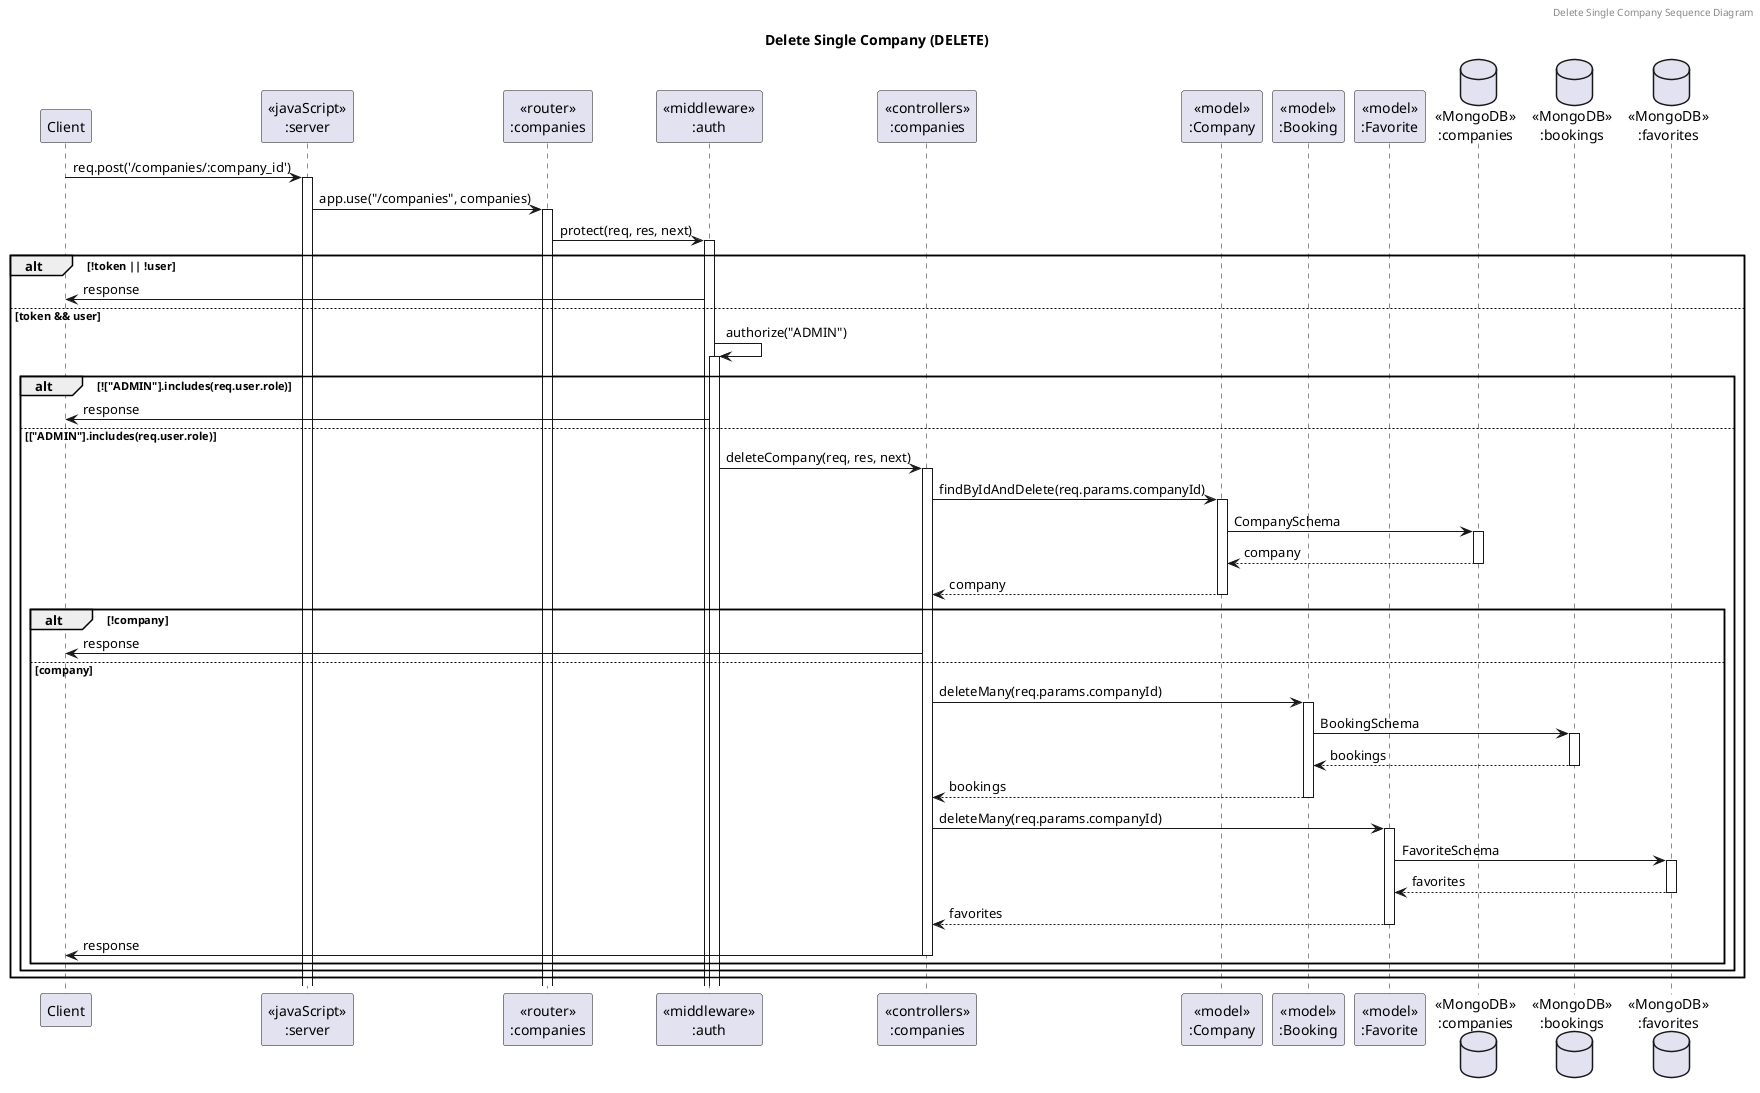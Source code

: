 @startuml Delete Single Company (DELETE)

header Delete Single Company Sequence Diagram
title "Delete Single Company (DELETE)"

participant "Client" as client
participant "<<javaScript>>\n:server" as server
participant "<<router>>\n:companies" as routerCompanies
participant "<<middleware>>\n:auth" as authMiddleware
participant "<<controllers>>\n:companies" as controllersCompanies
participant "<<model>>\n:Company" as modelCompanies
participant "<<model>>\n:Booking" as modelBookings
participant "<<model>>\n:Favorite" as modelFavorites
database "<<MongoDB>>\n:companies" as CompaniesDatabase
database "<<MongoDB>>\n:bookings" as BookingsDatabase
database "<<MongoDB>>\n:favorites" as FavoritesDatabase

client -> server ++:req.post('/companies/:company_id')
server -> routerCompanies ++:app.use("/companies", companies)
routerCompanies -> authMiddleware ++:protect(req, res, next)
alt !token || !user
    authMiddleware -> client :response
else token && user
    authMiddleware -> authMiddleware ++:authorize("ADMIN")
    alt !["ADMIN"].includes(req.user.role)
        authMiddleware -> client :response
    else ["ADMIN"].includes(req.user.role)
        authMiddleware -> controllersCompanies ++:deleteCompany(req, res, next)
        controllersCompanies -> modelCompanies ++:findByIdAndDelete(req.params.companyId)
        modelCompanies -> CompaniesDatabase ++: CompanySchema
        CompaniesDatabase --> modelCompanies --: company
        controllersCompanies <-- modelCompanies --: company
        alt !company
            controllersCompanies -> client : response
        else company
            controllersCompanies -> modelBookings ++:deleteMany(req.params.companyId)
            modelBookings -> BookingsDatabase ++: BookingSchema
            BookingsDatabase --> modelBookings --: bookings
            controllersCompanies <-- modelBookings --: bookings
            controllersCompanies -> modelFavorites ++:deleteMany(req.params.companyId)
            modelFavorites -> FavoritesDatabase ++: FavoriteSchema
            FavoritesDatabase --> modelFavorites --: favorites
            controllersCompanies <-- modelFavorites --: favorites
            controllersCompanies -> client --: response
        end
    end
end

@enduml